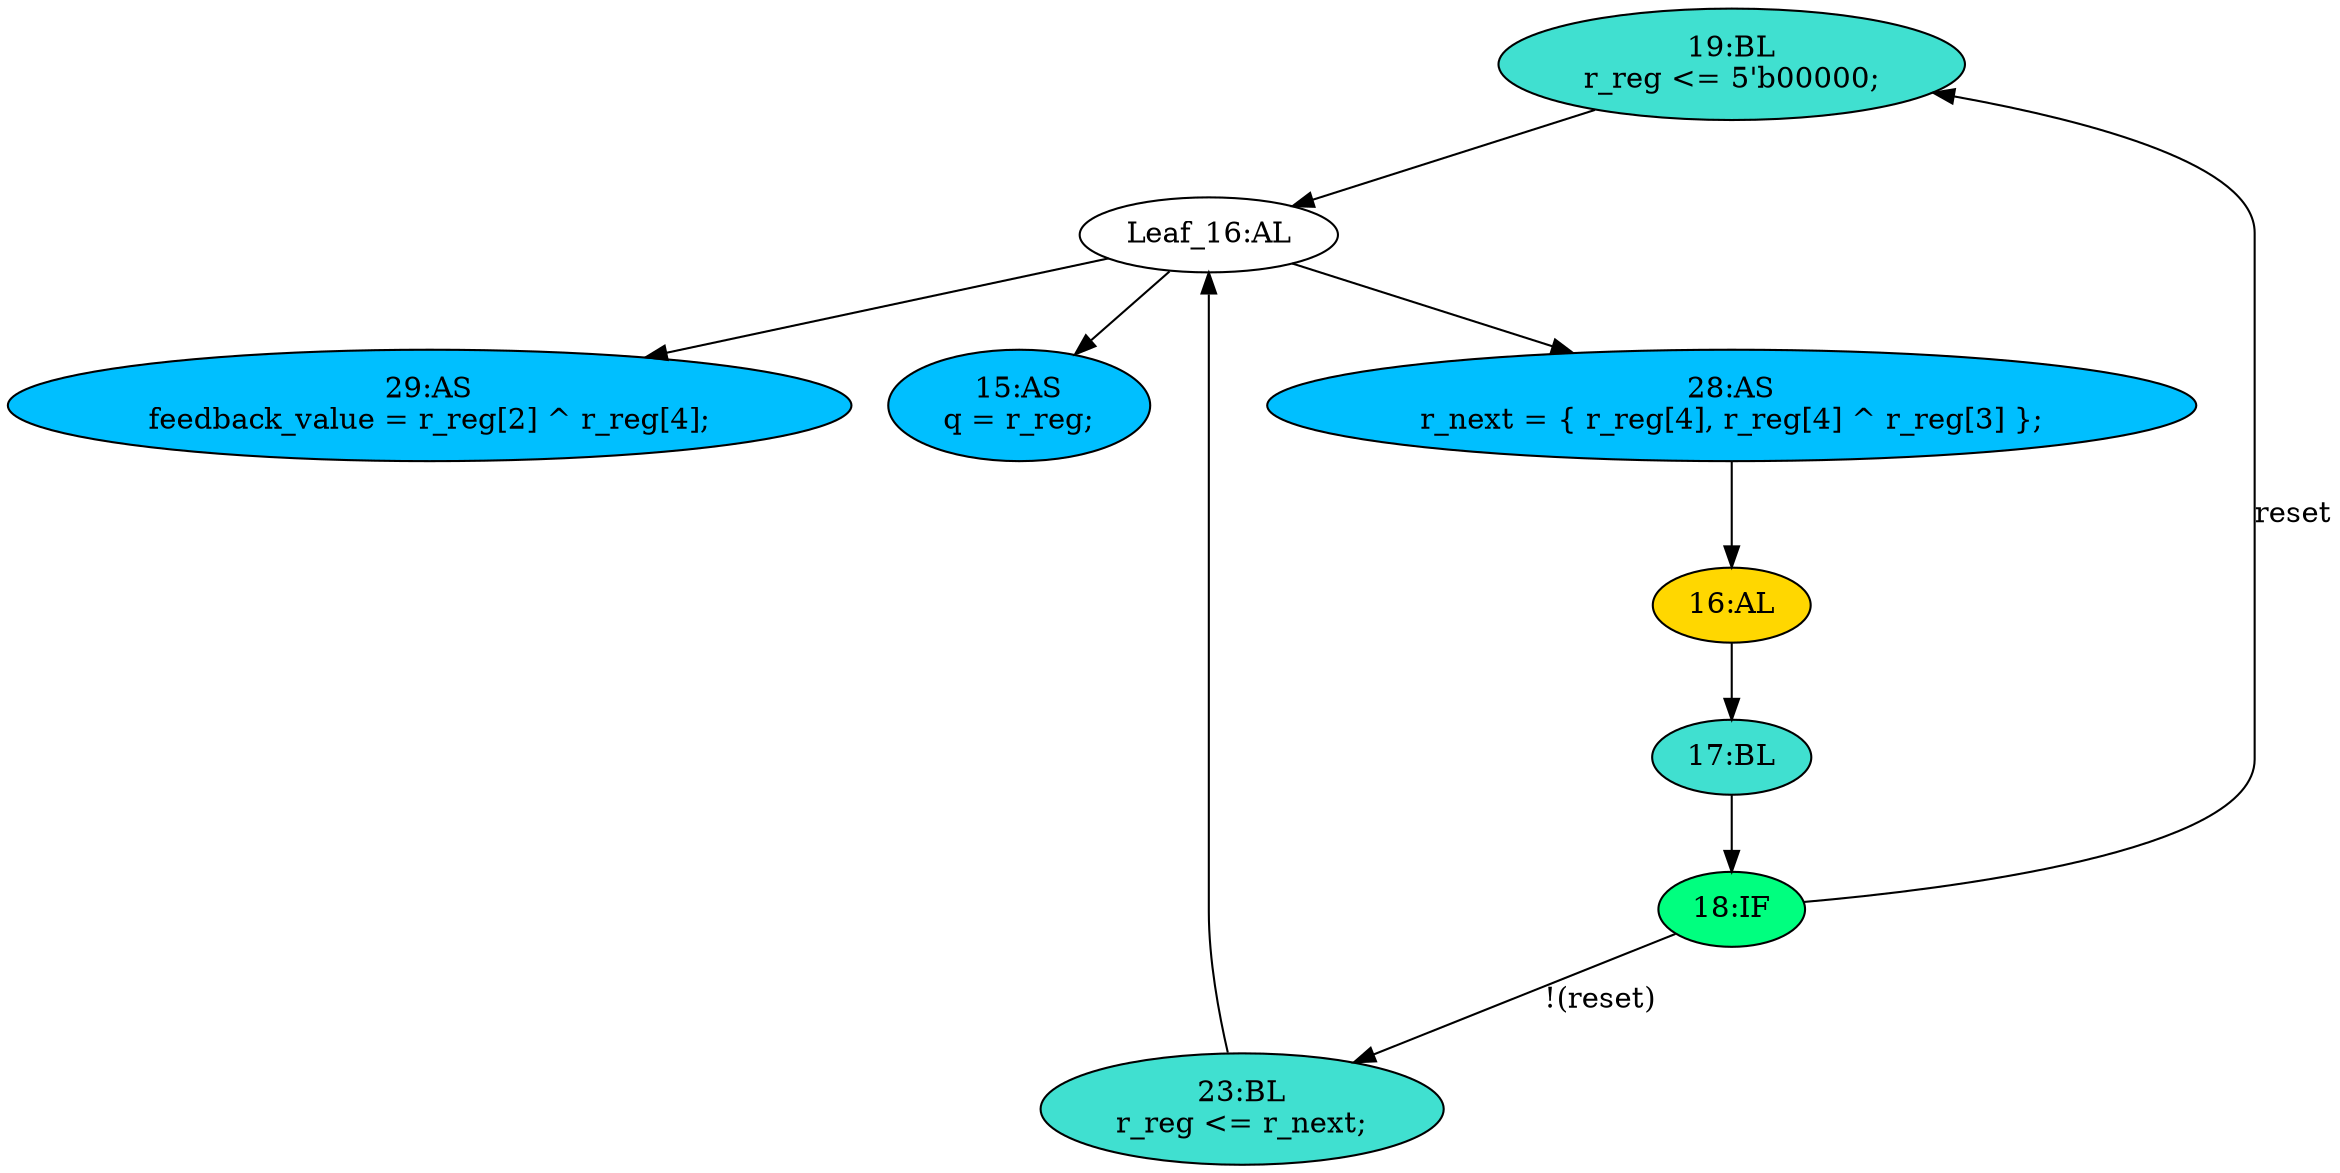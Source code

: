 strict digraph "compose( ,  )" {
	node [label="\N"];
	"19:BL"	[ast="<pyverilog.vparser.ast.Block object at 0x7fa2fcaa4210>",
		fillcolor=turquoise,
		label="19:BL
r_reg <= 5'b00000;",
		statements="[<pyverilog.vparser.ast.NonblockingSubstitution object at 0x7fa2fca4e550>]",
		style=filled,
		typ=Block];
	"Leaf_16:AL"	[def_var="['r_reg']",
		label="Leaf_16:AL"];
	"19:BL" -> "Leaf_16:AL"	[cond="[]",
		lineno=None];
	"28:AS"	[ast="<pyverilog.vparser.ast.Assign object at 0x7fa2fcaa7150>",
		def_var="['r_next']",
		fillcolor=deepskyblue,
		label="28:AS
r_next = { r_reg[4], r_reg[4] ^ r_reg[3] };",
		statements="[]",
		style=filled,
		typ=Assign,
		use_var="['r_reg', 'r_reg', 'r_reg']"];
	"16:AL"	[ast="<pyverilog.vparser.ast.Always object at 0x7fa2fcaa44d0>",
		clk_sens=True,
		fillcolor=gold,
		label="16:AL",
		sens="['clk']",
		statements="[]",
		style=filled,
		typ=Always,
		use_var="['reset', 'r_next']"];
	"28:AS" -> "16:AL";
	"Leaf_16:AL" -> "28:AS";
	"29:AS"	[ast="<pyverilog.vparser.ast.Assign object at 0x7fa2fcb2ad90>",
		def_var="['feedback_value']",
		fillcolor=deepskyblue,
		label="29:AS
feedback_value = r_reg[2] ^ r_reg[4];",
		statements="[]",
		style=filled,
		typ=Assign,
		use_var="['r_reg', 'r_reg']"];
	"Leaf_16:AL" -> "29:AS";
	"15:AS"	[ast="<pyverilog.vparser.ast.Assign object at 0x7fa2fca56750>",
		def_var="['q']",
		fillcolor=deepskyblue,
		label="15:AS
q = r_reg;",
		statements="[]",
		style=filled,
		typ=Assign,
		use_var="['r_reg']"];
	"Leaf_16:AL" -> "15:AS";
	"18:IF"	[ast="<pyverilog.vparser.ast.IfStatement object at 0x7fa2fca4e290>",
		fillcolor=springgreen,
		label="18:IF",
		statements="[]",
		style=filled,
		typ=IfStatement];
	"18:IF" -> "19:BL"	[cond="['reset']",
		label=reset,
		lineno=18];
	"23:BL"	[ast="<pyverilog.vparser.ast.Block object at 0x7fa2fcab2450>",
		fillcolor=turquoise,
		label="23:BL
r_reg <= r_next;",
		statements="[<pyverilog.vparser.ast.NonblockingSubstitution object at 0x7fa2fcab2390>]",
		style=filled,
		typ=Block];
	"18:IF" -> "23:BL"	[cond="['reset']",
		label="!(reset)",
		lineno=18];
	"17:BL"	[ast="<pyverilog.vparser.ast.Block object at 0x7fa2fcaa4e10>",
		fillcolor=turquoise,
		label="17:BL",
		statements="[]",
		style=filled,
		typ=Block];
	"16:AL" -> "17:BL"	[cond="[]",
		lineno=None];
	"17:BL" -> "18:IF"	[cond="[]",
		lineno=None];
	"23:BL" -> "Leaf_16:AL"	[cond="[]",
		lineno=None];
}
